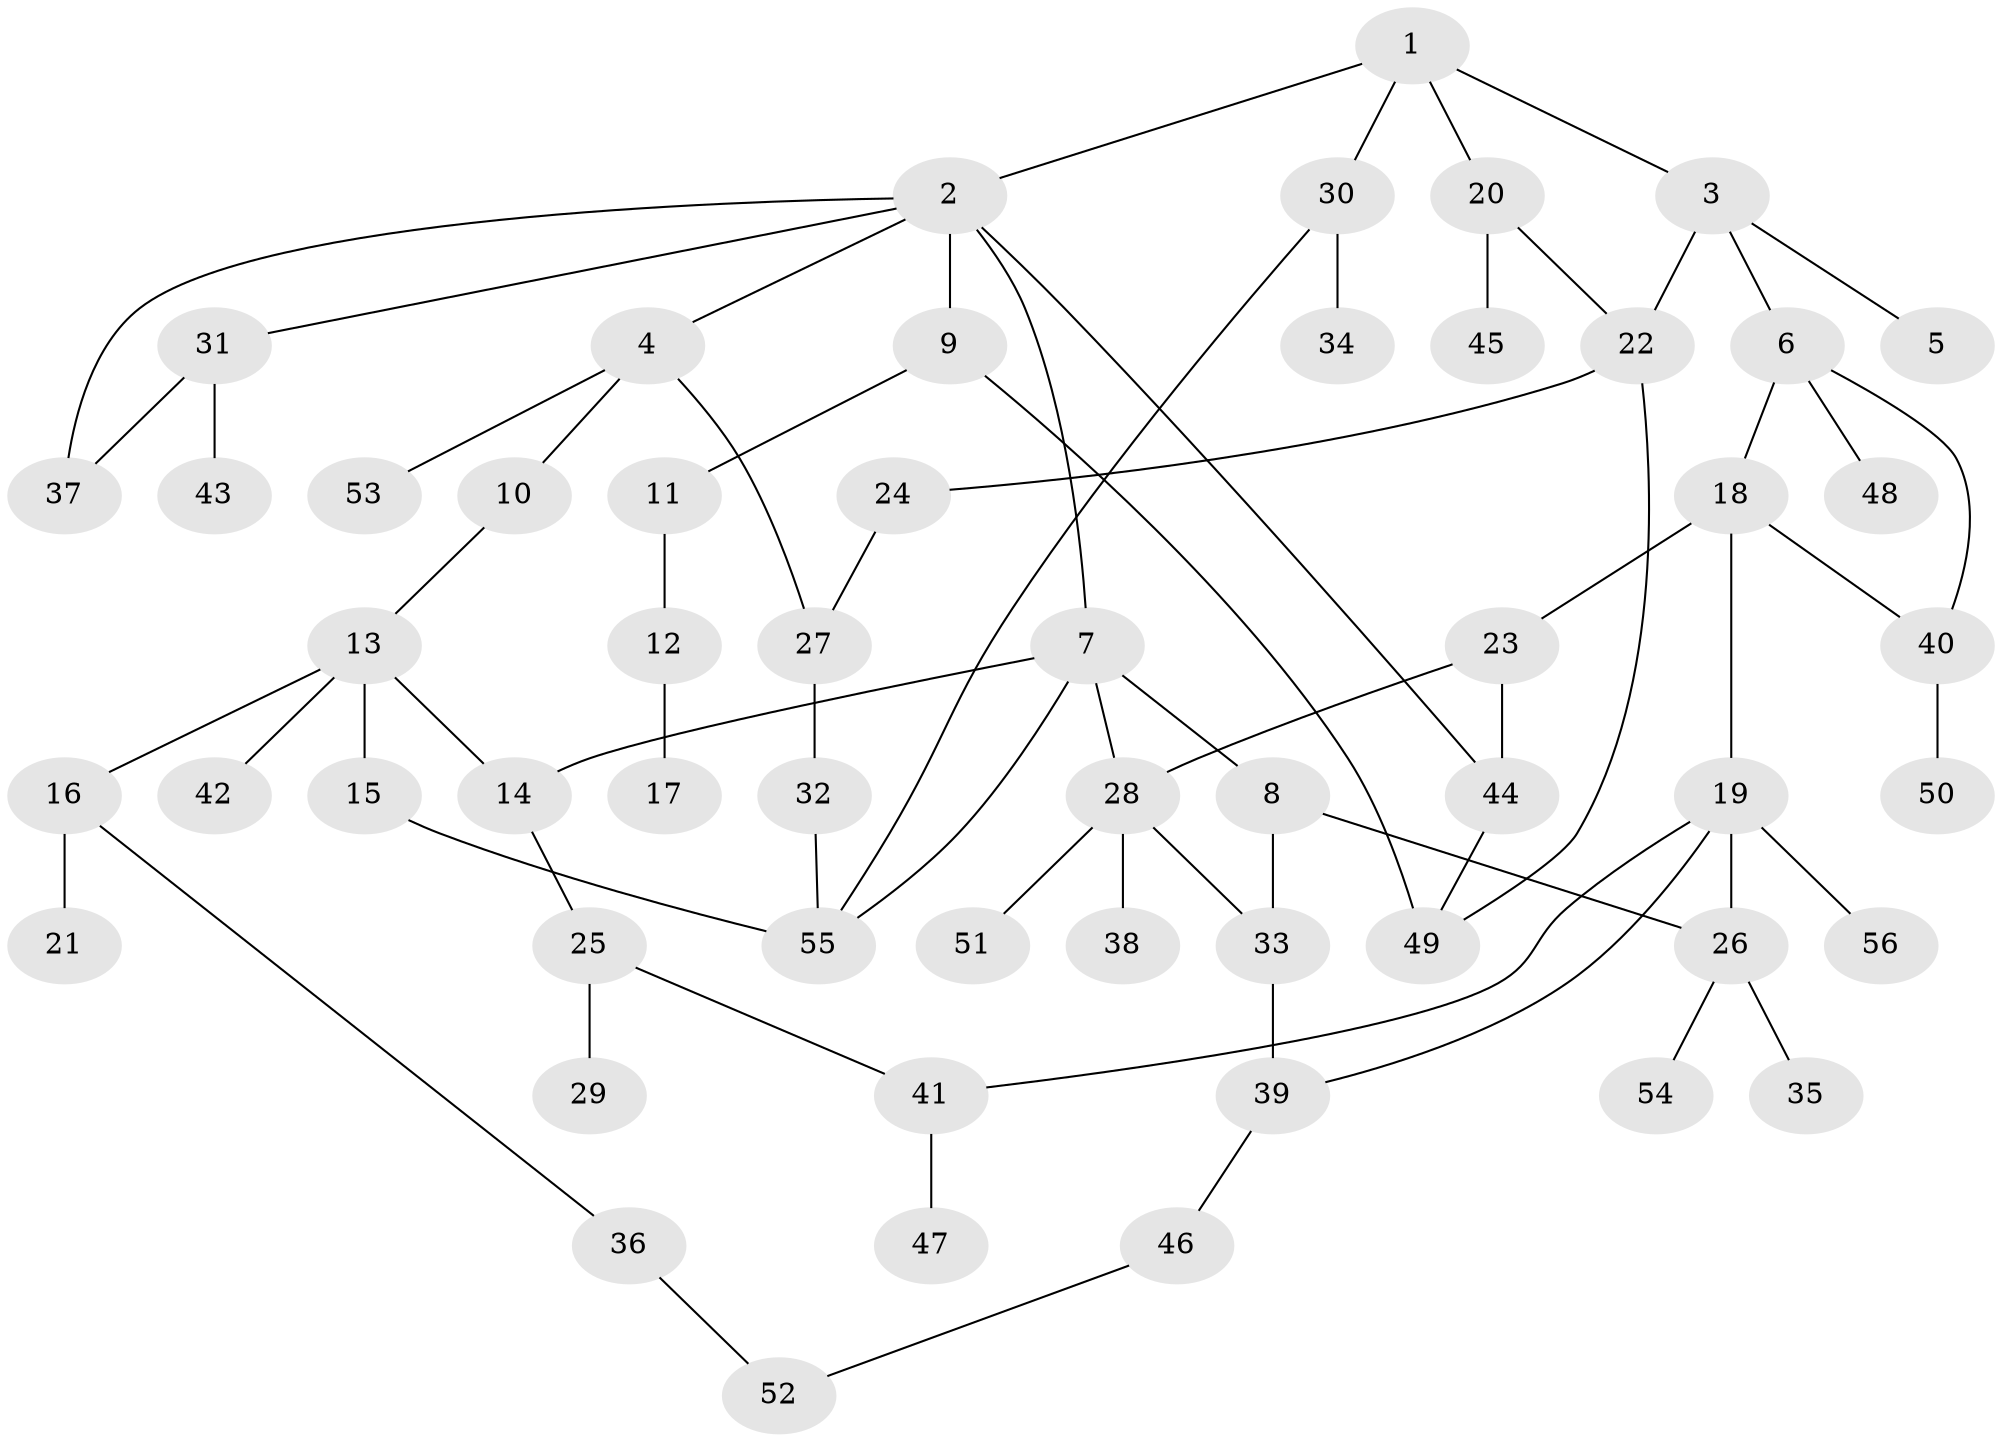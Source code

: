 // coarse degree distribution, {4: 0.15, 7: 0.025, 3: 0.325, 5: 0.075, 2: 0.25, 1: 0.175}
// Generated by graph-tools (version 1.1) at 2025/48/03/04/25 22:48:39]
// undirected, 56 vertices, 72 edges
graph export_dot {
  node [color=gray90,style=filled];
  1;
  2;
  3;
  4;
  5;
  6;
  7;
  8;
  9;
  10;
  11;
  12;
  13;
  14;
  15;
  16;
  17;
  18;
  19;
  20;
  21;
  22;
  23;
  24;
  25;
  26;
  27;
  28;
  29;
  30;
  31;
  32;
  33;
  34;
  35;
  36;
  37;
  38;
  39;
  40;
  41;
  42;
  43;
  44;
  45;
  46;
  47;
  48;
  49;
  50;
  51;
  52;
  53;
  54;
  55;
  56;
  1 -- 2;
  1 -- 3;
  1 -- 20;
  1 -- 30;
  2 -- 4;
  2 -- 7;
  2 -- 9;
  2 -- 31;
  2 -- 44;
  2 -- 37;
  3 -- 5;
  3 -- 6;
  3 -- 22;
  4 -- 10;
  4 -- 53;
  4 -- 27;
  6 -- 18;
  6 -- 40;
  6 -- 48;
  7 -- 8;
  7 -- 55;
  7 -- 28;
  7 -- 14;
  8 -- 26;
  8 -- 33;
  9 -- 11;
  9 -- 49;
  10 -- 13;
  11 -- 12;
  12 -- 17;
  13 -- 14;
  13 -- 15;
  13 -- 16;
  13 -- 42;
  14 -- 25;
  15 -- 55;
  16 -- 21;
  16 -- 36;
  18 -- 19;
  18 -- 23;
  18 -- 40;
  19 -- 39;
  19 -- 56;
  19 -- 26;
  19 -- 41;
  20 -- 45;
  20 -- 22;
  22 -- 24;
  22 -- 49;
  23 -- 28;
  23 -- 44;
  24 -- 27;
  25 -- 29;
  25 -- 41;
  26 -- 35;
  26 -- 54;
  27 -- 32;
  28 -- 38;
  28 -- 51;
  28 -- 33;
  30 -- 34;
  30 -- 55;
  31 -- 37;
  31 -- 43;
  32 -- 55;
  33 -- 39;
  36 -- 52;
  39 -- 46;
  40 -- 50;
  41 -- 47;
  44 -- 49;
  46 -- 52;
}
